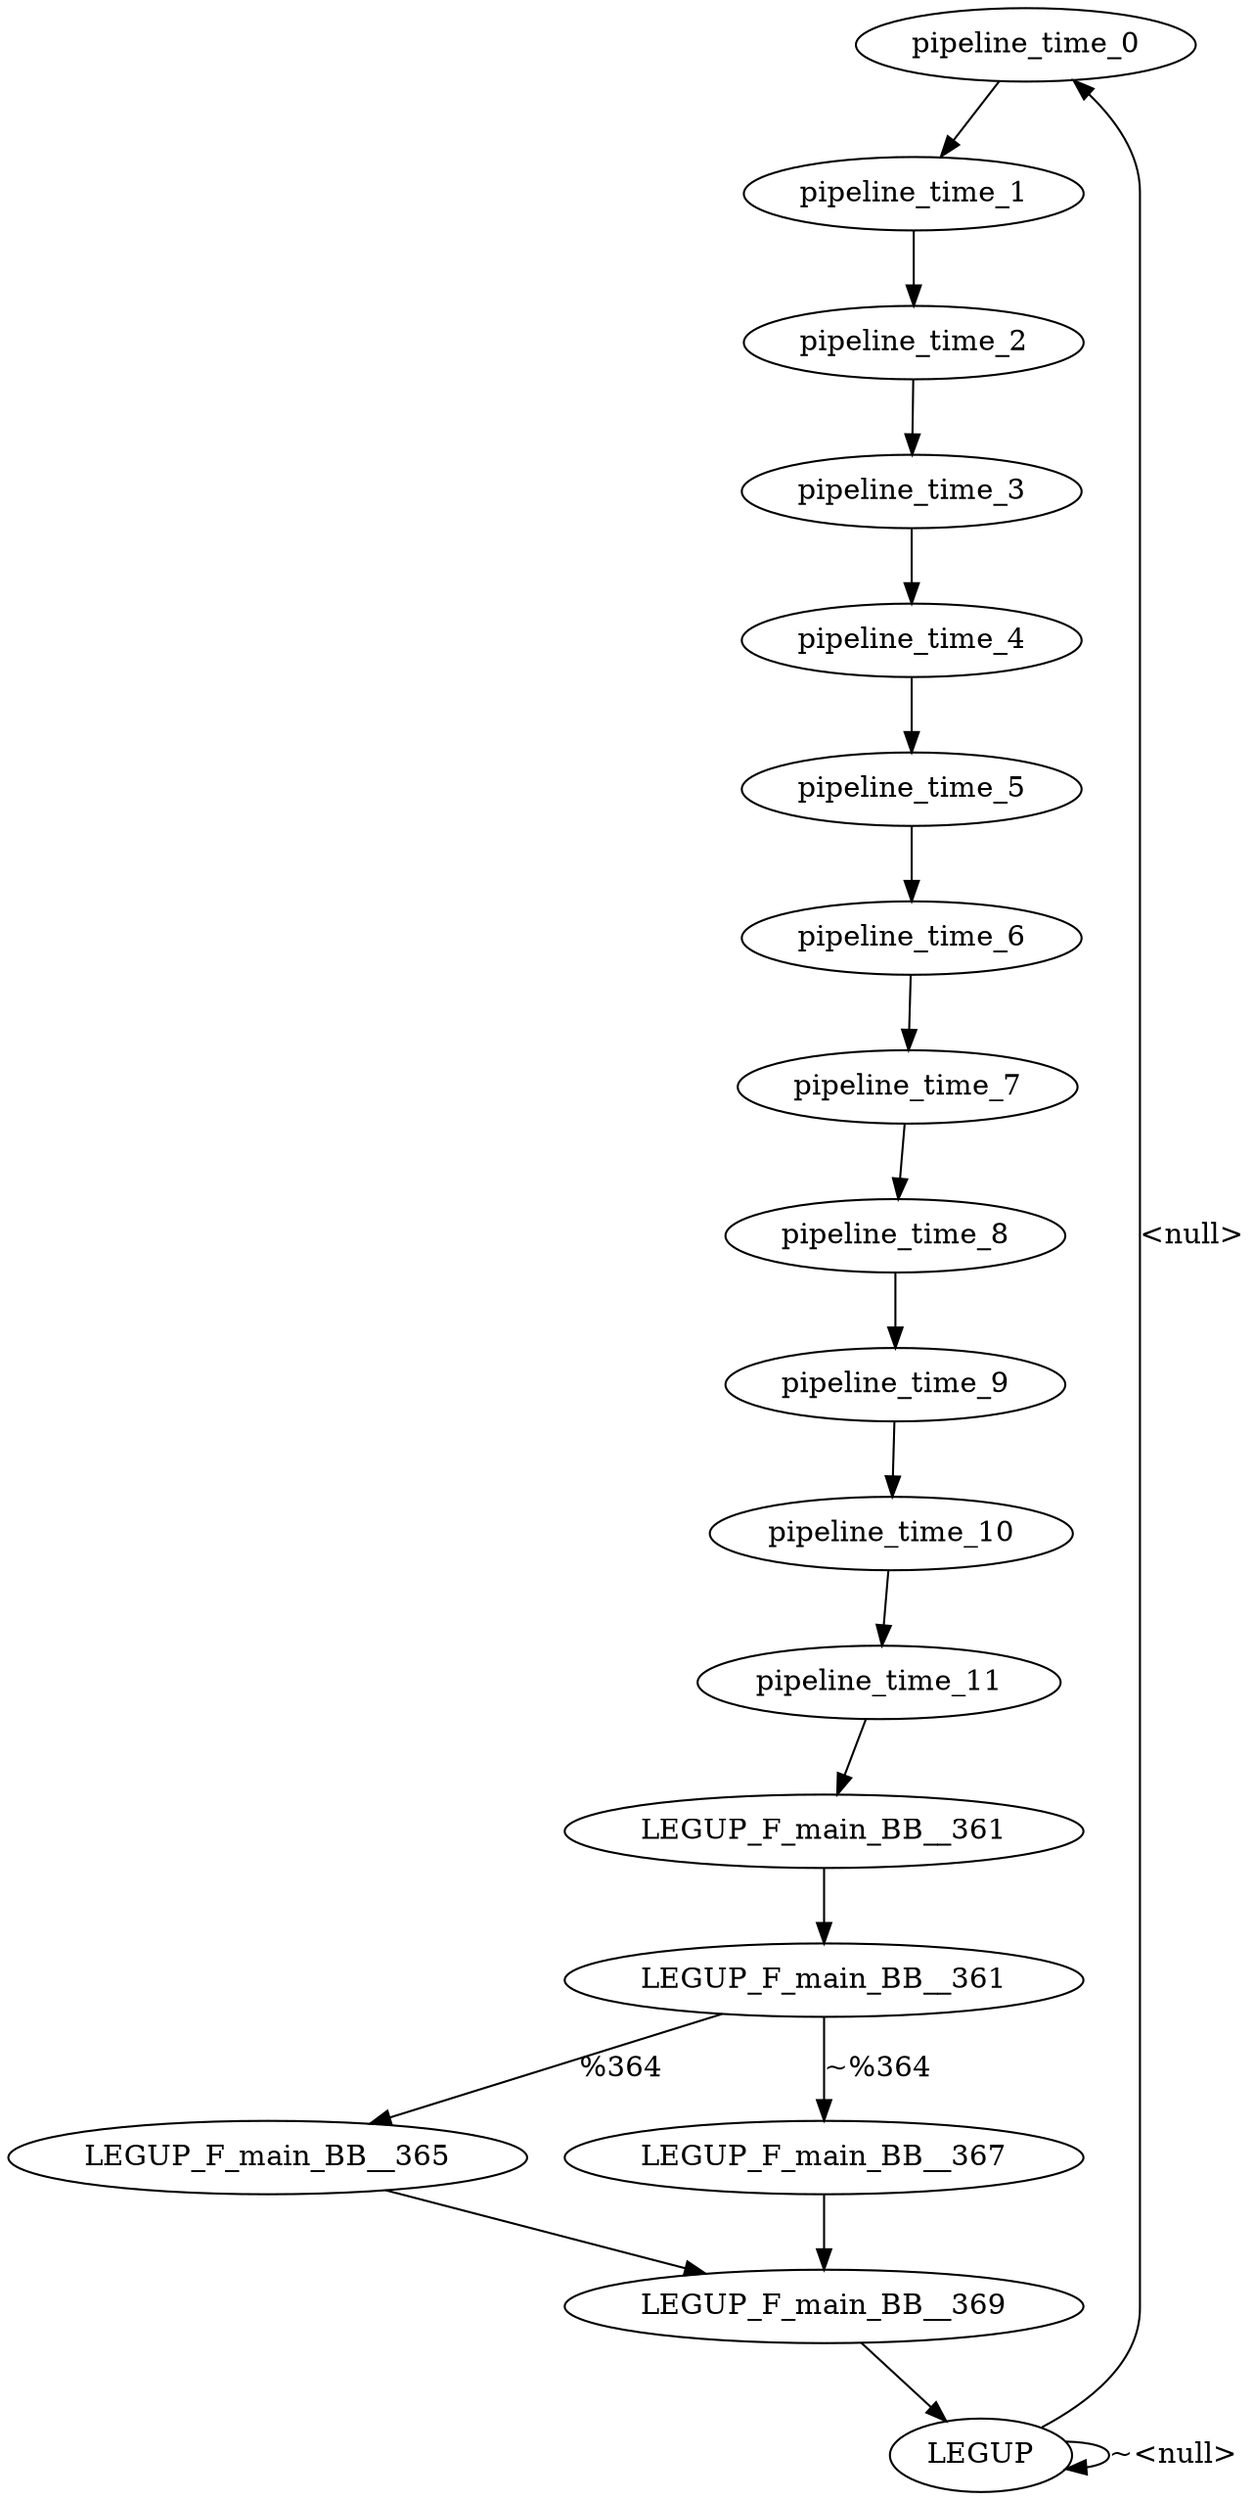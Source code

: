digraph {
Node0x3fd83b0[label="pipeline_time_0"];
Node0x3fd8130[label="LEGUP"];
Node0x3fd8130 -> Node0x3fd83b0[label="<null>"];
Node0x3fd8130 -> Node0x3fd8130[label="~<null>"];
Node0x40c6d90[label="pipeline_time_1"];
Node0x3fd83b0 -> Node0x40c6d90;
Node0x40c6c50[label="pipeline_time_2"];
Node0x40c6d90 -> Node0x40c6c50;
Node0x40c6b10[label="pipeline_time_3"];
Node0x40c6c50 -> Node0x40c6b10;
Node0x3fd8000[label="pipeline_time_4"];
Node0x40c6b10 -> Node0x3fd8000;
Node0x40c6990[label="pipeline_time_5"];
Node0x3fd8000 -> Node0x40c6990;
Node0x40a3560[label="pipeline_time_6"];
Node0x40c6990 -> Node0x40a3560;
Node0x40a3630[label="pipeline_time_7"];
Node0x40a3560 -> Node0x40a3630;
Node0x40c7780[label="pipeline_time_8"];
Node0x40a3630 -> Node0x40c7780;
Node0x40c7880[label="pipeline_time_9"];
Node0x40c7780 -> Node0x40c7880;
Node0x40a7980[label="pipeline_time_10"];
Node0x40c7880 -> Node0x40a7980;
Node0x40a7ad0[label="pipeline_time_11"];
Node0x40a7980 -> Node0x40a7ad0;
Node0x3fd84f0[label="LEGUP_F_main_BB__361"];
Node0x40a7ad0 -> Node0x3fd84f0;
Node0x3fd8630[label="LEGUP_F_main_BB__361"];
Node0x3fd84f0 -> Node0x3fd8630;
Node0x40c6640[label="LEGUP_F_main_BB__365"];
Node0x3fd8630 -> Node0x40c6640[label="%364"];
Node0x40c6780[label="LEGUP_F_main_BB__367"];
Node0x3fd8630 -> Node0x40c6780[label="~%364"];
Node0x40c68c0[label="LEGUP_F_main_BB__369"];
Node0x40c6640 -> Node0x40c68c0;
Node0x40c6780 -> Node0x40c68c0;
Node0x40c68c0 -> Node0x3fd8130;
}

